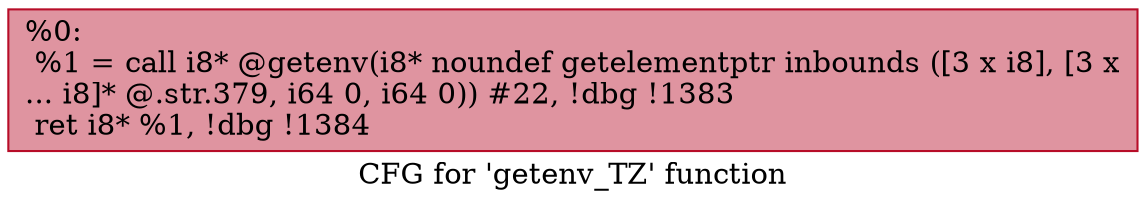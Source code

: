 digraph "CFG for 'getenv_TZ' function" {
	label="CFG for 'getenv_TZ' function";

	Node0x189b690 [shape=record,color="#b70d28ff", style=filled, fillcolor="#b70d2870",label="{%0:\l  %1 = call i8* @getenv(i8* noundef getelementptr inbounds ([3 x i8], [3 x\l... i8]* @.str.379, i64 0, i64 0)) #22, !dbg !1383\l  ret i8* %1, !dbg !1384\l}"];
}
